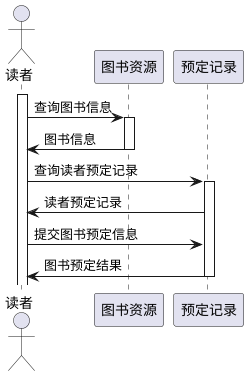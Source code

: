 @startuml
actor user as "读者"
participant "图书资源" as A
participant "预定记录" as B
activate user
user->A:查询图书信息
activate A
A->user:图书信息
deactivate A
user->B:查询读者预定记录
activate B
B->user:读者预定记录
user->B:提交图书预定信息
B->user:图书预定结果
deactivate B
@enduml